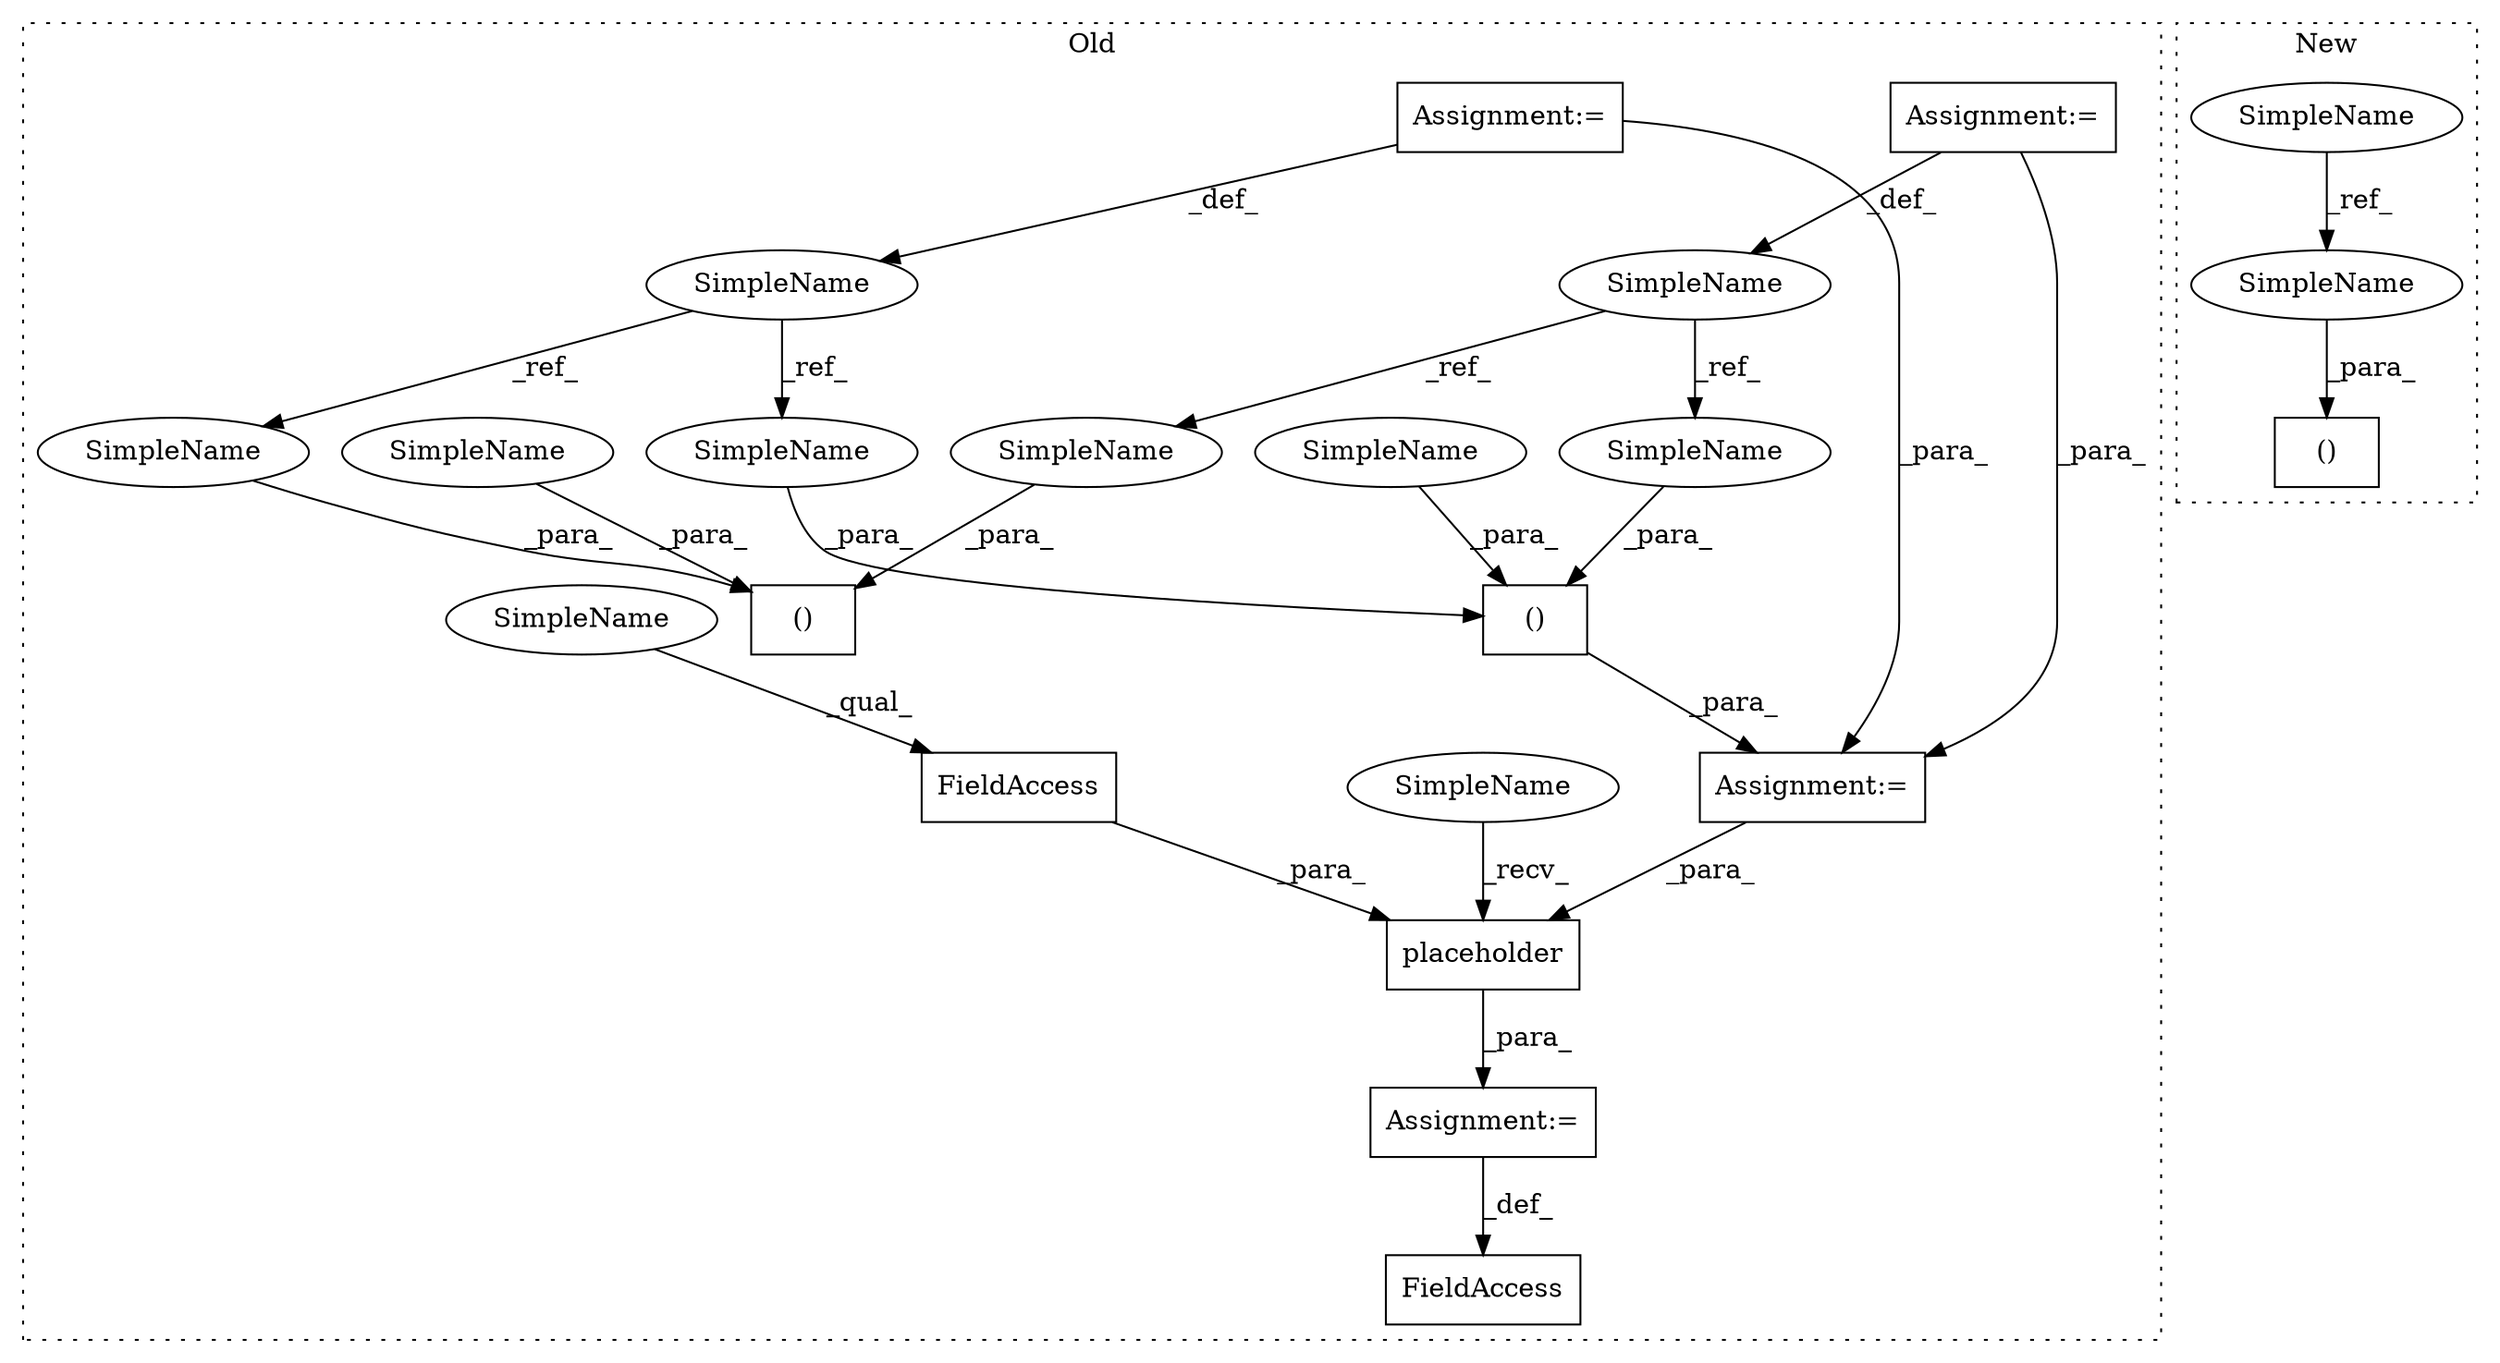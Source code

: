 digraph G {
subgraph cluster0 {
1 [label="placeholder" a="32" s="5113,5150" l="12,1" shape="box"];
3 [label="FieldAccess" a="22" s="5125" l="16" shape="box"];
4 [label="Assignment:=" a="7" s="5101" l="1" shape="box"];
5 [label="FieldAccess" a="22" s="5926" l="6" shape="box"];
6 [label="()" a="106" s="5003" l="51" shape="box"];
7 [label="Assignment:=" a="7" s="4997" l="6" shape="box"];
8 [label="SimpleName" a="42" s="4871" l="2" shape="ellipse"];
9 [label="()" a="106" s="4935" l="32" shape="box"];
11 [label="SimpleName" a="42" s="4922" l="2" shape="ellipse"];
12 [label="Assignment:=" a="7" s="4871" l="2" shape="box"];
13 [label="Assignment:=" a="7" s="4922" l="2" shape="box"];
14 [label="SimpleName" a="42" s="5125" l="10" shape="ellipse"];
15 [label="SimpleName" a="42" s="5102" l="10" shape="ellipse"];
17 [label="SimpleName" a="42" s="4935" l="2" shape="ellipse"];
18 [label="SimpleName" a="42" s="5022" l="2" shape="ellipse"];
19 [label="SimpleName" a="42" s="4950" l="2" shape="ellipse"];
20 [label="SimpleName" a="42" s="5037" l="2" shape="ellipse"];
21 [label="SimpleName" a="42" s="4965" l="2" shape="ellipse"];
22 [label="SimpleName" a="42" s="5052" l="2" shape="ellipse"];
label = "Old";
style="dotted";
}
subgraph cluster1 {
2 [label="()" a="106" s="4591" l="25" shape="box"];
10 [label="SimpleName" a="42" s="4518" l="11" shape="ellipse"];
16 [label="SimpleName" a="42" s="4605" l="11" shape="ellipse"];
label = "New";
style="dotted";
}
1 -> 4 [label="_para_"];
3 -> 1 [label="_para_"];
4 -> 5 [label="_def_"];
6 -> 7 [label="_para_"];
7 -> 1 [label="_para_"];
8 -> 21 [label="_ref_"];
8 -> 22 [label="_ref_"];
10 -> 16 [label="_ref_"];
11 -> 18 [label="_ref_"];
11 -> 17 [label="_ref_"];
12 -> 8 [label="_def_"];
12 -> 7 [label="_para_"];
13 -> 11 [label="_def_"];
13 -> 7 [label="_para_"];
14 -> 3 [label="_qual_"];
15 -> 1 [label="_recv_"];
16 -> 2 [label="_para_"];
17 -> 9 [label="_para_"];
18 -> 6 [label="_para_"];
19 -> 9 [label="_para_"];
20 -> 6 [label="_para_"];
21 -> 9 [label="_para_"];
22 -> 6 [label="_para_"];
}